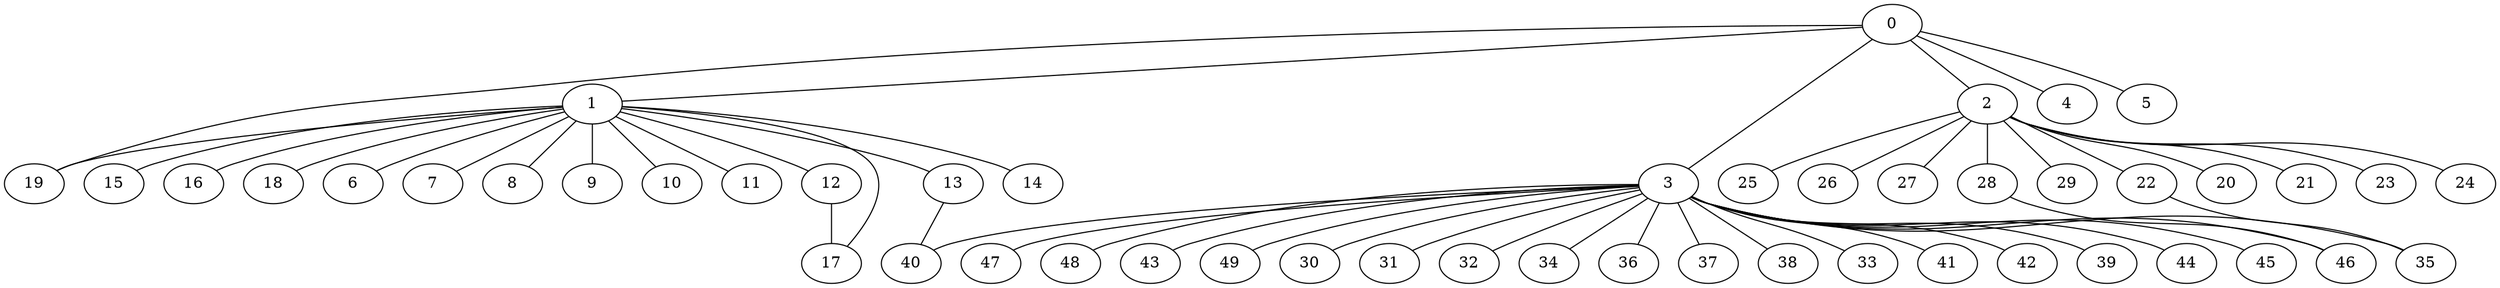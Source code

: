 
graph graphname {
    0 -- 1
0 -- 2
0 -- 3
0 -- 4
0 -- 5
0 -- 19
1 -- 6
1 -- 7
1 -- 8
1 -- 9
1 -- 10
1 -- 11
1 -- 12
1 -- 13
1 -- 14
1 -- 15
1 -- 16
1 -- 17
1 -- 18
1 -- 19
2 -- 20
2 -- 21
2 -- 22
2 -- 23
2 -- 24
2 -- 25
2 -- 26
2 -- 27
2 -- 28
2 -- 29
3 -- 32
3 -- 34
3 -- 35
3 -- 36
3 -- 37
3 -- 38
3 -- 33
3 -- 40
3 -- 41
3 -- 42
3 -- 39
3 -- 44
3 -- 45
3 -- 46
3 -- 47
3 -- 48
3 -- 43
3 -- 49
3 -- 30
3 -- 31
12 -- 17
13 -- 40
22 -- 35
28 -- 46

}
